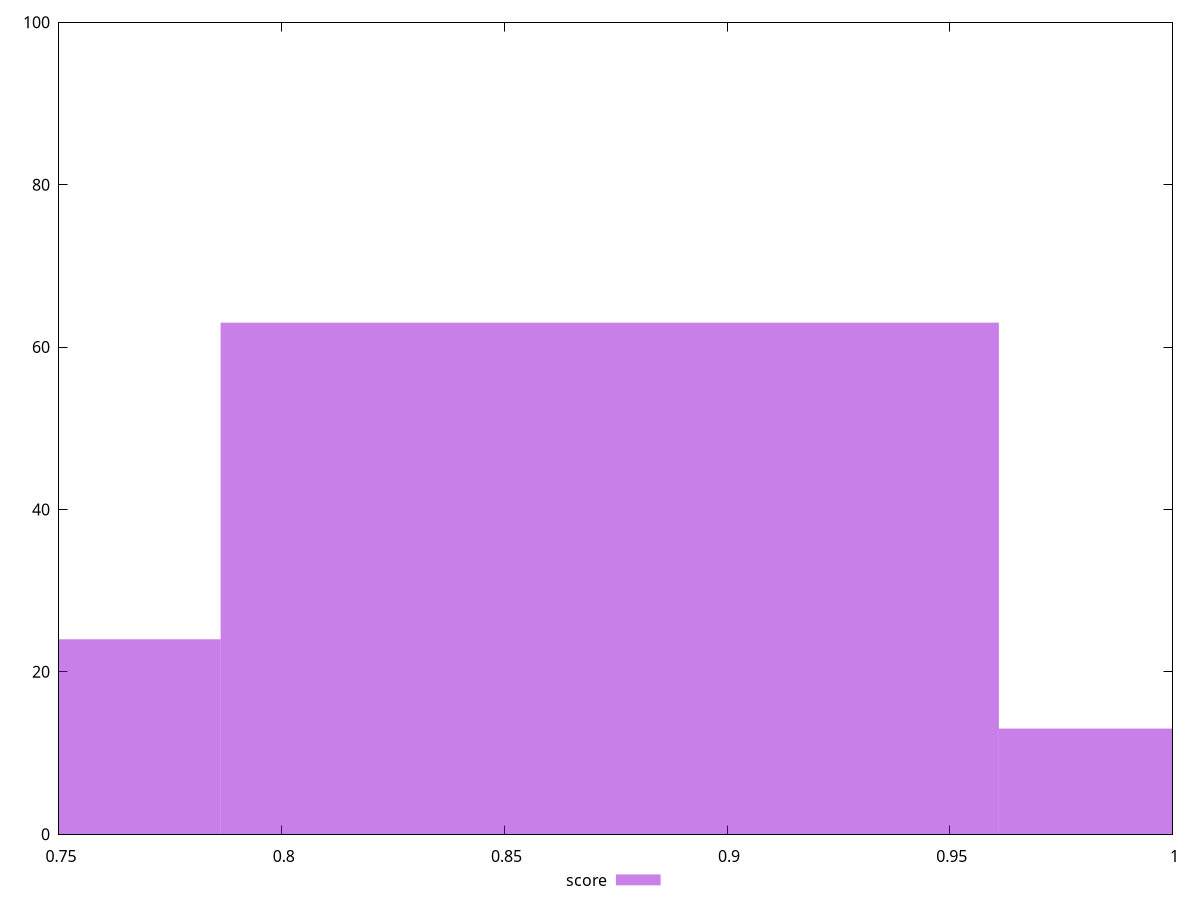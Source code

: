 reset

$score <<EOF
0.8736553637774755 63
1.0483864365329705 13
0.6989242910219804 24
EOF

set key outside below
set boxwidth 0.1747310727554951
set xrange [0.75:1]
set yrange [0:100]
set trange [0:100]
set style fill transparent solid 0.5 noborder
set terminal svg size 640, 490 enhanced background rgb 'white'
set output "report_00017_2021-02-10T15-08-03.406Z/unused-css-rules/samples/pages+cached+noadtech/score/histogram.svg"

plot $score title "score" with boxes

reset
